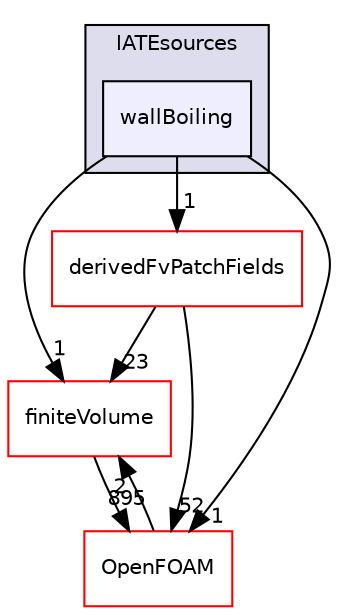digraph "src/phaseSystemModels/reactingEulerFoam/reactingTwoPhaseEulerFoam/twoPhaseSystem/diameterModels/IATE/IATEsources/wallBoiling" {
  bgcolor=transparent;
  compound=true
  node [ fontsize="10", fontname="Helvetica"];
  edge [ labelfontsize="10", labelfontname="Helvetica"];
  subgraph clusterdir_78411669d47b5e19928eafa1c2794fe4 {
    graph [ bgcolor="#ddddee", pencolor="black", label="IATEsources" fontname="Helvetica", fontsize="10", URL="dir_78411669d47b5e19928eafa1c2794fe4.html"]
  dir_a430755aa68186fee8c1d4edcf6760f0 [shape=box, label="wallBoiling", style="filled", fillcolor="#eeeeff", pencolor="black", URL="dir_a430755aa68186fee8c1d4edcf6760f0.html"];
  }
  dir_9bd15774b555cf7259a6fa18f99fe99b [shape=box label="finiteVolume" color="red" URL="dir_9bd15774b555cf7259a6fa18f99fe99b.html"];
  dir_b7cf47d467e63ee16b71b3cc72940979 [shape=box label="derivedFvPatchFields" color="red" URL="dir_b7cf47d467e63ee16b71b3cc72940979.html"];
  dir_c5473ff19b20e6ec4dfe5c310b3778a8 [shape=box label="OpenFOAM" color="red" URL="dir_c5473ff19b20e6ec4dfe5c310b3778a8.html"];
  dir_9bd15774b555cf7259a6fa18f99fe99b->dir_c5473ff19b20e6ec4dfe5c310b3778a8 [headlabel="895", labeldistance=1.5 headhref="dir_000814_002151.html"];
  dir_a430755aa68186fee8c1d4edcf6760f0->dir_9bd15774b555cf7259a6fa18f99fe99b [headlabel="1", labeldistance=1.5 headhref="dir_003294_000814.html"];
  dir_a430755aa68186fee8c1d4edcf6760f0->dir_b7cf47d467e63ee16b71b3cc72940979 [headlabel="1", labeldistance=1.5 headhref="dir_003294_001218.html"];
  dir_a430755aa68186fee8c1d4edcf6760f0->dir_c5473ff19b20e6ec4dfe5c310b3778a8 [headlabel="1", labeldistance=1.5 headhref="dir_003294_002151.html"];
  dir_b7cf47d467e63ee16b71b3cc72940979->dir_9bd15774b555cf7259a6fa18f99fe99b [headlabel="23", labeldistance=1.5 headhref="dir_001218_000814.html"];
  dir_b7cf47d467e63ee16b71b3cc72940979->dir_c5473ff19b20e6ec4dfe5c310b3778a8 [headlabel="52", labeldistance=1.5 headhref="dir_001218_002151.html"];
  dir_c5473ff19b20e6ec4dfe5c310b3778a8->dir_9bd15774b555cf7259a6fa18f99fe99b [headlabel="2", labeldistance=1.5 headhref="dir_002151_000814.html"];
}
